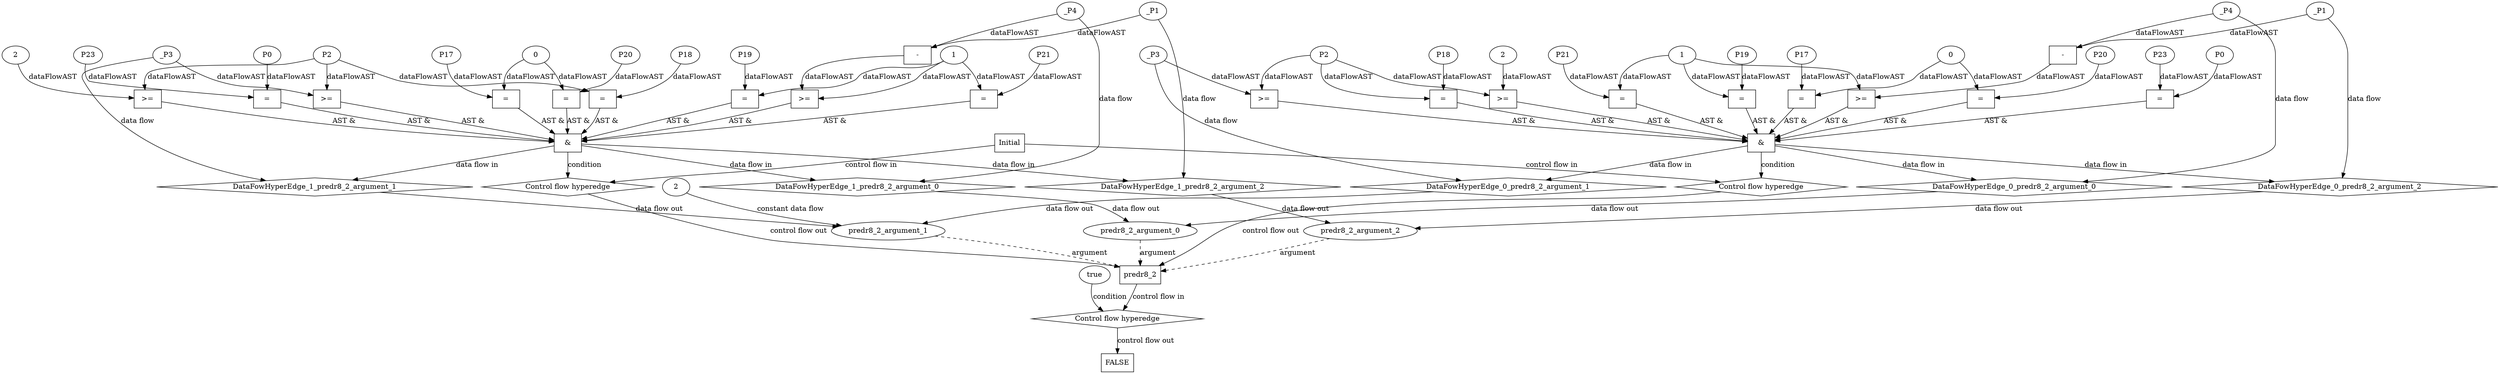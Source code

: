 digraph dag {
"predr8_2" [label="predr8_2" nodeName="predr8_2" class=cfn  shape="rect"];
FALSE [label="FALSE" nodeName=FALSE class=cfn  shape="rect"];
Initial [label="Initial" nodeName=Initial class=cfn  shape="rect"];
ControlFowHyperEdge_0 [label="Control flow hyperedge" nodeName=ControlFowHyperEdge_0 class=controlFlowHyperEdge shape="diamond"];
"Initial" -> ControlFowHyperEdge_0 [label="control flow in"]
ControlFowHyperEdge_0 -> "predr8_2" [label="control flow out"]
ControlFowHyperEdge_1 [label="Control flow hyperedge" nodeName=ControlFowHyperEdge_1 class=controlFlowHyperEdge shape="diamond"];
"Initial" -> ControlFowHyperEdge_1 [label="control flow in"]
ControlFowHyperEdge_1 -> "predr8_2" [label="control flow out"]
ControlFowHyperEdge_2 [label="Control flow hyperedge" nodeName=ControlFowHyperEdge_2 class=controlFlowHyperEdge shape="diamond"];
"predr8_2" -> ControlFowHyperEdge_2 [label="control flow in"]
ControlFowHyperEdge_2 -> "FALSE" [label="control flow out"]
"predr8_2_argument_0" [label="predr8_2_argument_0" nodeName=argument0 class=argument  head="predr8_2" shape="oval"];
"predr8_2_argument_0" -> "predr8_2"[label="argument" style="dashed"]
"predr8_2_argument_1" [label="predr8_2_argument_1" nodeName=argument1 class=argument  head="predr8_2" shape="oval"];
"predr8_2_argument_1" -> "predr8_2"[label="argument" style="dashed"]
"predr8_2_argument_2" [label="predr8_2_argument_2" nodeName=argument2 class=argument  head="predr8_2" shape="oval"];
"predr8_2_argument_2" -> "predr8_2"[label="argument" style="dashed"]

"xxxpredr8_2___Initial_0xxx_and" [label="&" nodeName="xxxpredr8_2___Initial_0xxx_and" class=Operator shape="rect"];
"xxxpredr8_2___Initial_0xxxguard_0_node_0" [label="=" nodeName="xxxpredr8_2___Initial_0xxxguard_0_node_0" class=Operator  shape="rect"];
"xxxpredr8_2___Initial_0xxxguard_0_node_1" [label="1" nodeName="xxxpredr8_2___Initial_0xxxguard_0_node_1" class=Literal ];
"xxxpredr8_2___Initial_0xxxguard_0_node_2" [label="P21" nodeName="xxxpredr8_2___Initial_0xxxguard_0_node_2" class=Constant ];
"xxxpredr8_2___Initial_0xxxguard_0_node_1" -> "xxxpredr8_2___Initial_0xxxguard_0_node_0"[label="dataFlowAST"]
"xxxpredr8_2___Initial_0xxxguard_0_node_2" -> "xxxpredr8_2___Initial_0xxxguard_0_node_0"[label="dataFlowAST"]

"xxxpredr8_2___Initial_0xxxguard_0_node_0" -> "xxxpredr8_2___Initial_0xxx_and" [label="AST &"];
"xxxpredr8_2___Initial_0xxxguard8_node_0" [label=">=" nodeName="xxxpredr8_2___Initial_0xxxguard8_node_0" class=Operator  shape="rect"];
"xxxpredr8_2___Initial_0xxxguard8_node_1" [label="-" nodeName="xxxpredr8_2___Initial_0xxxguard8_node_1" class= Operator shape="rect"];
"xxxpredr8_2___Initial_0xxxguard8_node_1" -> "xxxpredr8_2___Initial_0xxxguard8_node_0"[label="dataFlowAST"]
"xxxpredr8_2___Initial_0xxxguard_0_node_1" -> "xxxpredr8_2___Initial_0xxxguard8_node_0"[label="dataFlowAST"]
"xxxpredr8_2___Initial_0xxxdataFlow2_node_0" -> "xxxpredr8_2___Initial_0xxxguard8_node_1"[label="dataFlowAST"]
"xxxpredr8_2___Initial_0xxxdataFlow_0_node_0" -> "xxxpredr8_2___Initial_0xxxguard8_node_1"[label="dataFlowAST"]

"xxxpredr8_2___Initial_0xxxguard8_node_0" -> "xxxpredr8_2___Initial_0xxx_and" [label="AST &"];
"xxxpredr8_2___Initial_0xxxguard3_node_0" [label="=" nodeName="xxxpredr8_2___Initial_0xxxguard3_node_0" class=Operator  shape="rect"];
"xxxpredr8_2___Initial_0xxxguard3_node_2" [label="P17" nodeName="xxxpredr8_2___Initial_0xxxguard3_node_2" class=Constant ];
"xxxpredr8_2___Initial_0xxxguard1_node_1" -> "xxxpredr8_2___Initial_0xxxguard3_node_0"[label="dataFlowAST"]
"xxxpredr8_2___Initial_0xxxguard3_node_2" -> "xxxpredr8_2___Initial_0xxxguard3_node_0"[label="dataFlowAST"]

"xxxpredr8_2___Initial_0xxxguard3_node_0" -> "xxxpredr8_2___Initial_0xxx_and" [label="AST &"];
"xxxpredr8_2___Initial_0xxxguard2_node_0" [label="=" nodeName="xxxpredr8_2___Initial_0xxxguard2_node_0" class=Operator  shape="rect"];
"xxxpredr8_2___Initial_0xxxguard2_node_1" [label="P23" nodeName="xxxpredr8_2___Initial_0xxxguard2_node_1" class=Constant ];
"xxxpredr8_2___Initial_0xxxguard2_node_2" [label="P0" nodeName="xxxpredr8_2___Initial_0xxxguard2_node_2" class=Constant ];
"xxxpredr8_2___Initial_0xxxguard2_node_1" -> "xxxpredr8_2___Initial_0xxxguard2_node_0"[label="dataFlowAST"]
"xxxpredr8_2___Initial_0xxxguard2_node_2" -> "xxxpredr8_2___Initial_0xxxguard2_node_0"[label="dataFlowAST"]

"xxxpredr8_2___Initial_0xxxguard2_node_0" -> "xxxpredr8_2___Initial_0xxx_and" [label="AST &"];
"xxxpredr8_2___Initial_0xxxguard4_node_0" [label=">=" nodeName="xxxpredr8_2___Initial_0xxxguard4_node_0" class=Operator  shape="rect"];
"xxxpredr8_2___Initial_0xxxguard4_node_1" [label="P2" nodeName="xxxpredr8_2___Initial_0xxxguard4_node_1" class=Constant ];
"xxxpredr8_2___Initial_0xxxguard4_node_2" [label="2" nodeName="xxxpredr8_2___Initial_0xxxguard4_node_2" class=Literal ];
"xxxpredr8_2___Initial_0xxxguard4_node_1" -> "xxxpredr8_2___Initial_0xxxguard4_node_0"[label="dataFlowAST"]
"xxxpredr8_2___Initial_0xxxguard4_node_2" -> "xxxpredr8_2___Initial_0xxxguard4_node_0"[label="dataFlowAST"]

"xxxpredr8_2___Initial_0xxxguard4_node_0" -> "xxxpredr8_2___Initial_0xxx_and" [label="AST &"];
"xxxpredr8_2___Initial_0xxxguard7_node_0" [label="=" nodeName="xxxpredr8_2___Initial_0xxxguard7_node_0" class=Operator  shape="rect"];
"xxxpredr8_2___Initial_0xxxguard7_node_2" [label="P19" nodeName="xxxpredr8_2___Initial_0xxxguard7_node_2" class=Constant ];
"xxxpredr8_2___Initial_0xxxguard_0_node_1" -> "xxxpredr8_2___Initial_0xxxguard7_node_0"[label="dataFlowAST"]
"xxxpredr8_2___Initial_0xxxguard7_node_2" -> "xxxpredr8_2___Initial_0xxxguard7_node_0"[label="dataFlowAST"]

"xxxpredr8_2___Initial_0xxxguard7_node_0" -> "xxxpredr8_2___Initial_0xxx_and" [label="AST &"];
"xxxpredr8_2___Initial_0xxxguard1_node_0" [label="=" nodeName="xxxpredr8_2___Initial_0xxxguard1_node_0" class=Operator  shape="rect"];
"xxxpredr8_2___Initial_0xxxguard1_node_1" [label="0" nodeName="xxxpredr8_2___Initial_0xxxguard1_node_1" class=Literal ];
"xxxpredr8_2___Initial_0xxxguard1_node_2" [label="P20" nodeName="xxxpredr8_2___Initial_0xxxguard1_node_2" class=Constant ];
"xxxpredr8_2___Initial_0xxxguard1_node_1" -> "xxxpredr8_2___Initial_0xxxguard1_node_0"[label="dataFlowAST"]
"xxxpredr8_2___Initial_0xxxguard1_node_2" -> "xxxpredr8_2___Initial_0xxxguard1_node_0"[label="dataFlowAST"]

"xxxpredr8_2___Initial_0xxxguard1_node_0" -> "xxxpredr8_2___Initial_0xxx_and" [label="AST &"];
"xxxpredr8_2___Initial_0xxxguard6_node_0" [label=">=" nodeName="xxxpredr8_2___Initial_0xxxguard6_node_0" class=Operator  shape="rect"];
"xxxpredr8_2___Initial_0xxxdataFlow1_node_0" -> "xxxpredr8_2___Initial_0xxxguard6_node_0"[label="dataFlowAST"]
"xxxpredr8_2___Initial_0xxxguard4_node_1" -> "xxxpredr8_2___Initial_0xxxguard6_node_0"[label="dataFlowAST"]

"xxxpredr8_2___Initial_0xxxguard6_node_0" -> "xxxpredr8_2___Initial_0xxx_and" [label="AST &"];
"xxxpredr8_2___Initial_0xxxguard5_node_0" [label="=" nodeName="xxxpredr8_2___Initial_0xxxguard5_node_0" class=Operator  shape="rect"];
"xxxpredr8_2___Initial_0xxxguard5_node_1" [label="P18" nodeName="xxxpredr8_2___Initial_0xxxguard5_node_1" class=Constant ];
"xxxpredr8_2___Initial_0xxxguard5_node_1" -> "xxxpredr8_2___Initial_0xxxguard5_node_0"[label="dataFlowAST"]
"xxxpredr8_2___Initial_0xxxguard4_node_1" -> "xxxpredr8_2___Initial_0xxxguard5_node_0"[label="dataFlowAST"]

"xxxpredr8_2___Initial_0xxxguard5_node_0" -> "xxxpredr8_2___Initial_0xxx_and" [label="AST &"];
"xxxpredr8_2___Initial_0xxx_and" -> "ControlFowHyperEdge_0" [label="condition"];
"xxxpredr8_2___Initial_0xxxdataFlow_0_node_0" [label="_P4" nodeName="xxxpredr8_2___Initial_0xxxdataFlow_0_node_0" class=Constant ];

"xxxpredr8_2___Initial_0xxxdataFlow_0_node_0" -> "DataFowHyperEdge_0_predr8_2_argument_0" [label="data flow"];
"xxxpredr8_2___Initial_0xxxdataFlow1_node_0" [label="_P3" nodeName="xxxpredr8_2___Initial_0xxxdataFlow1_node_0" class=Constant ];

"xxxpredr8_2___Initial_0xxxdataFlow1_node_0" -> "DataFowHyperEdge_0_predr8_2_argument_1" [label="data flow"];
"xxxpredr8_2___Initial_0xxxdataFlow2_node_0" [label="_P1" nodeName="xxxpredr8_2___Initial_0xxxdataFlow2_node_0" class=Constant ];

"xxxpredr8_2___Initial_0xxxdataFlow2_node_0" -> "DataFowHyperEdge_0_predr8_2_argument_2" [label="data flow"];
"xxxpredr8_2___Initial_1xxx_and" [label="&" nodeName="xxxpredr8_2___Initial_1xxx_and" class=Operator shape="rect"];
"xxxpredr8_2___Initial_1xxxguard3_node_0" [label="=" nodeName="xxxpredr8_2___Initial_1xxxguard3_node_0" class=Operator  shape="rect"];
"xxxpredr8_2___Initial_1xxxguard3_node_2" [label="P17" nodeName="xxxpredr8_2___Initial_1xxxguard3_node_2" class=Constant ];
"xxxpredr8_2___Initial_1xxxguard1_node_1" -> "xxxpredr8_2___Initial_1xxxguard3_node_0"[label="dataFlowAST"]
"xxxpredr8_2___Initial_1xxxguard3_node_2" -> "xxxpredr8_2___Initial_1xxxguard3_node_0"[label="dataFlowAST"]

"xxxpredr8_2___Initial_1xxxguard3_node_0" -> "xxxpredr8_2___Initial_1xxx_and" [label="AST &"];
"xxxpredr8_2___Initial_1xxxguard7_node_0" [label="=" nodeName="xxxpredr8_2___Initial_1xxxguard7_node_0" class=Operator  shape="rect"];
"xxxpredr8_2___Initial_1xxxguard7_node_2" [label="P19" nodeName="xxxpredr8_2___Initial_1xxxguard7_node_2" class=Constant ];
"xxxpredr8_2___Initial_1xxxguard_0_node_1" -> "xxxpredr8_2___Initial_1xxxguard7_node_0"[label="dataFlowAST"]
"xxxpredr8_2___Initial_1xxxguard7_node_2" -> "xxxpredr8_2___Initial_1xxxguard7_node_0"[label="dataFlowAST"]

"xxxpredr8_2___Initial_1xxxguard7_node_0" -> "xxxpredr8_2___Initial_1xxx_and" [label="AST &"];
"xxxpredr8_2___Initial_1xxxguard8_node_0" [label=">=" nodeName="xxxpredr8_2___Initial_1xxxguard8_node_0" class=Operator  shape="rect"];
"xxxpredr8_2___Initial_1xxxguard8_node_1" [label="-" nodeName="xxxpredr8_2___Initial_1xxxguard8_node_1" class= Operator shape="rect"];
"xxxpredr8_2___Initial_1xxxguard8_node_1" -> "xxxpredr8_2___Initial_1xxxguard8_node_0"[label="dataFlowAST"]
"xxxpredr8_2___Initial_1xxxguard_0_node_1" -> "xxxpredr8_2___Initial_1xxxguard8_node_0"[label="dataFlowAST"]
"xxxpredr8_2___Initial_1xxxdataFlow_0_node_0" -> "xxxpredr8_2___Initial_1xxxguard8_node_1"[label="dataFlowAST"]
"xxxpredr8_2___Initial_1xxxdataFlow2_node_0" -> "xxxpredr8_2___Initial_1xxxguard8_node_1"[label="dataFlowAST"]

"xxxpredr8_2___Initial_1xxxguard8_node_0" -> "xxxpredr8_2___Initial_1xxx_and" [label="AST &"];
"xxxpredr8_2___Initial_1xxxguard5_node_0" [label="=" nodeName="xxxpredr8_2___Initial_1xxxguard5_node_0" class=Operator  shape="rect"];
"xxxpredr8_2___Initial_1xxxguard5_node_1" [label="P18" nodeName="xxxpredr8_2___Initial_1xxxguard5_node_1" class=Constant ];
"xxxpredr8_2___Initial_1xxxguard5_node_1" -> "xxxpredr8_2___Initial_1xxxguard5_node_0"[label="dataFlowAST"]
"xxxpredr8_2___Initial_1xxxguard4_node_1" -> "xxxpredr8_2___Initial_1xxxguard5_node_0"[label="dataFlowAST"]

"xxxpredr8_2___Initial_1xxxguard5_node_0" -> "xxxpredr8_2___Initial_1xxx_and" [label="AST &"];
"xxxpredr8_2___Initial_1xxxguard1_node_0" [label="=" nodeName="xxxpredr8_2___Initial_1xxxguard1_node_0" class=Operator  shape="rect"];
"xxxpredr8_2___Initial_1xxxguard1_node_1" [label="0" nodeName="xxxpredr8_2___Initial_1xxxguard1_node_1" class=Literal ];
"xxxpredr8_2___Initial_1xxxguard1_node_2" [label="P20" nodeName="xxxpredr8_2___Initial_1xxxguard1_node_2" class=Constant ];
"xxxpredr8_2___Initial_1xxxguard1_node_1" -> "xxxpredr8_2___Initial_1xxxguard1_node_0"[label="dataFlowAST"]
"xxxpredr8_2___Initial_1xxxguard1_node_2" -> "xxxpredr8_2___Initial_1xxxguard1_node_0"[label="dataFlowAST"]

"xxxpredr8_2___Initial_1xxxguard1_node_0" -> "xxxpredr8_2___Initial_1xxx_and" [label="AST &"];
"xxxpredr8_2___Initial_1xxxguard6_node_0" [label=">=" nodeName="xxxpredr8_2___Initial_1xxxguard6_node_0" class=Operator  shape="rect"];
"xxxpredr8_2___Initial_1xxxdataFlow1_node_0" -> "xxxpredr8_2___Initial_1xxxguard6_node_0"[label="dataFlowAST"]
"xxxpredr8_2___Initial_1xxxguard4_node_1" -> "xxxpredr8_2___Initial_1xxxguard6_node_0"[label="dataFlowAST"]

"xxxpredr8_2___Initial_1xxxguard6_node_0" -> "xxxpredr8_2___Initial_1xxx_and" [label="AST &"];
"xxxpredr8_2___Initial_1xxxguard2_node_0" [label="=" nodeName="xxxpredr8_2___Initial_1xxxguard2_node_0" class=Operator  shape="rect"];
"xxxpredr8_2___Initial_1xxxguard2_node_1" [label="P23" nodeName="xxxpredr8_2___Initial_1xxxguard2_node_1" class=Constant ];
"xxxpredr8_2___Initial_1xxxguard2_node_2" [label="P0" nodeName="xxxpredr8_2___Initial_1xxxguard2_node_2" class=Constant ];
"xxxpredr8_2___Initial_1xxxguard2_node_1" -> "xxxpredr8_2___Initial_1xxxguard2_node_0"[label="dataFlowAST"]
"xxxpredr8_2___Initial_1xxxguard2_node_2" -> "xxxpredr8_2___Initial_1xxxguard2_node_0"[label="dataFlowAST"]

"xxxpredr8_2___Initial_1xxxguard2_node_0" -> "xxxpredr8_2___Initial_1xxx_and" [label="AST &"];
"xxxpredr8_2___Initial_1xxxguard_0_node_0" [label="=" nodeName="xxxpredr8_2___Initial_1xxxguard_0_node_0" class=Operator  shape="rect"];
"xxxpredr8_2___Initial_1xxxguard_0_node_1" [label="1" nodeName="xxxpredr8_2___Initial_1xxxguard_0_node_1" class=Literal ];
"xxxpredr8_2___Initial_1xxxguard_0_node_2" [label="P21" nodeName="xxxpredr8_2___Initial_1xxxguard_0_node_2" class=Constant ];
"xxxpredr8_2___Initial_1xxxguard_0_node_1" -> "xxxpredr8_2___Initial_1xxxguard_0_node_0"[label="dataFlowAST"]
"xxxpredr8_2___Initial_1xxxguard_0_node_2" -> "xxxpredr8_2___Initial_1xxxguard_0_node_0"[label="dataFlowAST"]

"xxxpredr8_2___Initial_1xxxguard_0_node_0" -> "xxxpredr8_2___Initial_1xxx_and" [label="AST &"];
"xxxpredr8_2___Initial_1xxxguard4_node_0" [label=">=" nodeName="xxxpredr8_2___Initial_1xxxguard4_node_0" class=Operator  shape="rect"];
"xxxpredr8_2___Initial_1xxxguard4_node_1" [label="P2" nodeName="xxxpredr8_2___Initial_1xxxguard4_node_1" class=Constant ];
"xxxpredr8_2___Initial_1xxxguard4_node_2" [label="2" nodeName="xxxpredr8_2___Initial_1xxxguard4_node_2" class=Literal ];
"xxxpredr8_2___Initial_1xxxguard4_node_1" -> "xxxpredr8_2___Initial_1xxxguard4_node_0"[label="dataFlowAST"]
"xxxpredr8_2___Initial_1xxxguard4_node_2" -> "xxxpredr8_2___Initial_1xxxguard4_node_0"[label="dataFlowAST"]

"xxxpredr8_2___Initial_1xxxguard4_node_0" -> "xxxpredr8_2___Initial_1xxx_and" [label="AST &"];
"xxxpredr8_2___Initial_1xxx_and" -> "ControlFowHyperEdge_1" [label="condition"];
"xxxpredr8_2___Initial_1xxxdataFlow_0_node_0" [label="_P4" nodeName="xxxpredr8_2___Initial_1xxxdataFlow_0_node_0" class=Constant ];

"xxxpredr8_2___Initial_1xxxdataFlow_0_node_0" -> "DataFowHyperEdge_1_predr8_2_argument_0" [label="data flow"];
"xxxpredr8_2___Initial_1xxxdataFlow1_node_0" [label="_P3" nodeName="xxxpredr8_2___Initial_1xxxdataFlow1_node_0" class=Constant ];

"xxxpredr8_2___Initial_1xxxdataFlow1_node_0" -> "DataFowHyperEdge_1_predr8_2_argument_1" [label="data flow"];
"xxxpredr8_2___Initial_1xxxdataFlow2_node_0" [label="_P1" nodeName="xxxpredr8_2___Initial_1xxxdataFlow2_node_0" class=Constant ];

"xxxpredr8_2___Initial_1xxxdataFlow2_node_0" -> "DataFowHyperEdge_1_predr8_2_argument_2" [label="data flow"];
"xxxFALSE___predr8_2_2xxxguard_0_node_0" [label="true" nodeName="xxxFALSE___predr8_2_2xxxguard_0_node_0" class=BoolValue ];

"xxxFALSE___predr8_2_2xxxguard_0_node_0" -> "ControlFowHyperEdge_2" [label="condition"];
"DataFowHyperEdge_0_predr8_2_argument_0" [label="DataFowHyperEdge_0_predr8_2_argument_0" nodeName="DataFowHyperEdge_0_predr8_2_argument_0" class=DataFlowHyperedge shape="diamond"];
"DataFowHyperEdge_0_predr8_2_argument_0" -> "predr8_2_argument_0"[label="data flow out"]
"xxxpredr8_2___Initial_0xxx_and" -> "DataFowHyperEdge_0_predr8_2_argument_0"[label="data flow in"]
"DataFowHyperEdge_0_predr8_2_argument_1" [label="DataFowHyperEdge_0_predr8_2_argument_1" nodeName="DataFowHyperEdge_0_predr8_2_argument_1" class=DataFlowHyperedge shape="diamond"];
"DataFowHyperEdge_0_predr8_2_argument_1" -> "predr8_2_argument_1"[label="data flow out"]
"xxxpredr8_2___Initial_0xxx_and" -> "DataFowHyperEdge_0_predr8_2_argument_1"[label="data flow in"]
"DataFowHyperEdge_0_predr8_2_argument_2" [label="DataFowHyperEdge_0_predr8_2_argument_2" nodeName="DataFowHyperEdge_0_predr8_2_argument_2" class=DataFlowHyperedge shape="diamond"];
"DataFowHyperEdge_0_predr8_2_argument_2" -> "predr8_2_argument_2"[label="data flow out"]
"xxxpredr8_2___Initial_0xxx_and" -> "DataFowHyperEdge_0_predr8_2_argument_2"[label="data flow in"]
"DataFowHyperEdge_1_predr8_2_argument_0" [label="DataFowHyperEdge_1_predr8_2_argument_0" nodeName="DataFowHyperEdge_1_predr8_2_argument_0" class=DataFlowHyperedge shape="diamond"];
"DataFowHyperEdge_1_predr8_2_argument_0" -> "predr8_2_argument_0"[label="data flow out"]
"xxxpredr8_2___Initial_1xxx_and" -> "DataFowHyperEdge_1_predr8_2_argument_0"[label="data flow in"]
"DataFowHyperEdge_1_predr8_2_argument_1" [label="DataFowHyperEdge_1_predr8_2_argument_1" nodeName="DataFowHyperEdge_1_predr8_2_argument_1" class=DataFlowHyperedge shape="diamond"];
"DataFowHyperEdge_1_predr8_2_argument_1" -> "predr8_2_argument_1"[label="data flow out"]
"xxxpredr8_2___Initial_1xxx_and" -> "DataFowHyperEdge_1_predr8_2_argument_1"[label="data flow in"]
"DataFowHyperEdge_1_predr8_2_argument_2" [label="DataFowHyperEdge_1_predr8_2_argument_2" nodeName="DataFowHyperEdge_1_predr8_2_argument_2" class=DataFlowHyperedge shape="diamond"];
"DataFowHyperEdge_1_predr8_2_argument_2" -> "predr8_2_argument_2"[label="data flow out"]
"xxxpredr8_2___Initial_1xxx_and" -> "DataFowHyperEdge_1_predr8_2_argument_2"[label="data flow in"]
"xxxFALSE___predr8_2_2xxxpredr8_2_argument_1_constant_2" [label="2" nodeName="xxxFALSE___predr8_2_2xxxpredr8_2_argument_1_constant_2" class=Constant];
"xxxFALSE___predr8_2_2xxxpredr8_2_argument_1_constant_2" -> "predr8_2_argument_1" [label="constant data flow"];




}
